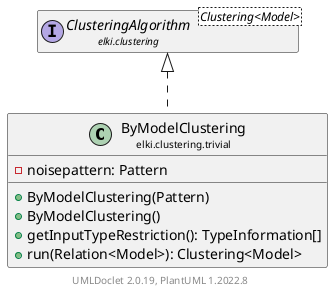 @startuml
    remove .*\.(Instance|Par|Parameterizer|Factory)$
    set namespaceSeparator none
    hide empty fields
    hide empty methods

    class "<size:14>ByModelClustering\n<size:10>elki.clustering.trivial" as elki.clustering.trivial.ByModelClustering [[ByModelClustering.html]] {
        -noisepattern: Pattern
        +ByModelClustering(Pattern)
        +ByModelClustering()
        +getInputTypeRestriction(): TypeInformation[]
        +run(Relation<Model>): Clustering<Model>
    }

    interface "<size:14>ClusteringAlgorithm\n<size:10>elki.clustering" as elki.clustering.ClusteringAlgorithm<Clustering<Model>> [[../ClusteringAlgorithm.html]]
    class "<size:14>ByModelClustering.Par\n<size:10>elki.clustering.trivial" as elki.clustering.trivial.ByModelClustering.Par [[ByModelClustering.Par.html]]

    elki.clustering.ClusteringAlgorithm <|.. elki.clustering.trivial.ByModelClustering
    elki.clustering.trivial.ByModelClustering +-- elki.clustering.trivial.ByModelClustering.Par

    center footer UMLDoclet 2.0.19, PlantUML 1.2022.8
@enduml
